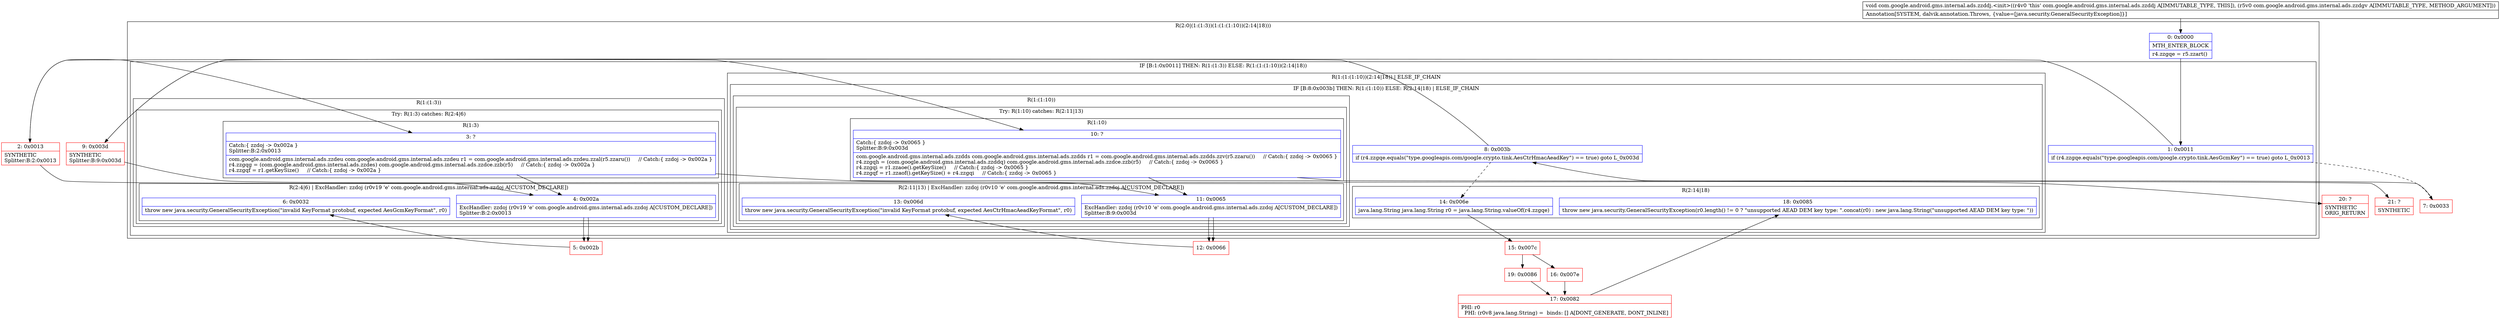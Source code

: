 digraph "CFG forcom.google.android.gms.internal.ads.zzddj.\<init\>(Lcom\/google\/android\/gms\/internal\/ads\/zzdgv;)V" {
subgraph cluster_Region_1228063985 {
label = "R(2:0|(1:(1:3))(1:(1:(1:10))(2:14|18)))";
node [shape=record,color=blue];
Node_0 [shape=record,label="{0\:\ 0x0000|MTH_ENTER_BLOCK\l|r4.zzgqe = r5.zzart()\l}"];
subgraph cluster_IfRegion_1581899399 {
label = "IF [B:1:0x0011] THEN: R(1:(1:3)) ELSE: R(1:(1:(1:10))(2:14|18))";
node [shape=record,color=blue];
Node_1 [shape=record,label="{1\:\ 0x0011|if (r4.zzgqe.equals(\"type.googleapis.com\/google.crypto.tink.AesGcmKey\") == true) goto L_0x0013\l}"];
subgraph cluster_Region_1065532007 {
label = "R(1:(1:3))";
node [shape=record,color=blue];
subgraph cluster_TryCatchRegion_1249813699 {
label = "Try: R(1:3) catches: R(2:4|6)";
node [shape=record,color=blue];
subgraph cluster_Region_679795543 {
label = "R(1:3)";
node [shape=record,color=blue];
Node_3 [shape=record,label="{3\:\ ?|Catch:\{ zzdoj \-\> 0x002a \}\lSplitter:B:2:0x0013\l|com.google.android.gms.internal.ads.zzdeu com.google.android.gms.internal.ads.zzdeu r1 = com.google.android.gms.internal.ads.zzdeu.zzal(r5.zzaru())     \/\/ Catch:\{ zzdoj \-\> 0x002a \}\lr4.zzgqg = (com.google.android.gms.internal.ads.zzdes) com.google.android.gms.internal.ads.zzdce.zzb(r5)     \/\/ Catch:\{ zzdoj \-\> 0x002a \}\lr4.zzgqf = r1.getKeySize()     \/\/ Catch:\{ zzdoj \-\> 0x002a \}\l}"];
}
subgraph cluster_Region_364180529 {
label = "R(2:4|6) | ExcHandler: zzdoj (r0v19 'e' com.google.android.gms.internal.ads.zzdoj A[CUSTOM_DECLARE])\l";
node [shape=record,color=blue];
Node_4 [shape=record,label="{4\:\ 0x002a|ExcHandler: zzdoj (r0v19 'e' com.google.android.gms.internal.ads.zzdoj A[CUSTOM_DECLARE])\lSplitter:B:2:0x0013\l}"];
Node_6 [shape=record,label="{6\:\ 0x0032|throw new java.security.GeneralSecurityException(\"invalid KeyFormat protobuf, expected AesGcmKeyFormat\", r0)\l}"];
}
}
}
subgraph cluster_Region_85573094 {
label = "R(1:(1:(1:10))(2:14|18)) | ELSE_IF_CHAIN\l";
node [shape=record,color=blue];
subgraph cluster_IfRegion_803372704 {
label = "IF [B:8:0x003b] THEN: R(1:(1:10)) ELSE: R(2:14|18) | ELSE_IF_CHAIN\l";
node [shape=record,color=blue];
Node_8 [shape=record,label="{8\:\ 0x003b|if (r4.zzgqe.equals(\"type.googleapis.com\/google.crypto.tink.AesCtrHmacAeadKey\") == true) goto L_0x003d\l}"];
subgraph cluster_Region_268803875 {
label = "R(1:(1:10))";
node [shape=record,color=blue];
subgraph cluster_TryCatchRegion_572712046 {
label = "Try: R(1:10) catches: R(2:11|13)";
node [shape=record,color=blue];
subgraph cluster_Region_515091017 {
label = "R(1:10)";
node [shape=record,color=blue];
Node_10 [shape=record,label="{10\:\ ?|Catch:\{ zzdoj \-\> 0x0065 \}\lSplitter:B:9:0x003d\l|com.google.android.gms.internal.ads.zzdds com.google.android.gms.internal.ads.zzdds r1 = com.google.android.gms.internal.ads.zzdds.zzv(r5.zzaru())     \/\/ Catch:\{ zzdoj \-\> 0x0065 \}\lr4.zzgqh = (com.google.android.gms.internal.ads.zzddq) com.google.android.gms.internal.ads.zzdce.zzb(r5)     \/\/ Catch:\{ zzdoj \-\> 0x0065 \}\lr4.zzgqi = r1.zzaoe().getKeySize()     \/\/ Catch:\{ zzdoj \-\> 0x0065 \}\lr4.zzgqf = r1.zzaof().getKeySize() + r4.zzgqi     \/\/ Catch:\{ zzdoj \-\> 0x0065 \}\l}"];
}
subgraph cluster_Region_1788644161 {
label = "R(2:11|13) | ExcHandler: zzdoj (r0v10 'e' com.google.android.gms.internal.ads.zzdoj A[CUSTOM_DECLARE])\l";
node [shape=record,color=blue];
Node_11 [shape=record,label="{11\:\ 0x0065|ExcHandler: zzdoj (r0v10 'e' com.google.android.gms.internal.ads.zzdoj A[CUSTOM_DECLARE])\lSplitter:B:9:0x003d\l}"];
Node_13 [shape=record,label="{13\:\ 0x006d|throw new java.security.GeneralSecurityException(\"invalid KeyFormat protobuf, expected AesCtrHmacAeadKeyFormat\", r0)\l}"];
}
}
}
subgraph cluster_Region_101247496 {
label = "R(2:14|18)";
node [shape=record,color=blue];
Node_14 [shape=record,label="{14\:\ 0x006e|java.lang.String java.lang.String r0 = java.lang.String.valueOf(r4.zzgqe)\l}"];
Node_18 [shape=record,label="{18\:\ 0x0085|throw new java.security.GeneralSecurityException(r0.length() != 0 ? \"unsupported AEAD DEM key type: \".concat(r0) : new java.lang.String(\"unsupported AEAD DEM key type: \"))\l}"];
}
}
}
}
}
subgraph cluster_Region_364180529 {
label = "R(2:4|6) | ExcHandler: zzdoj (r0v19 'e' com.google.android.gms.internal.ads.zzdoj A[CUSTOM_DECLARE])\l";
node [shape=record,color=blue];
Node_4 [shape=record,label="{4\:\ 0x002a|ExcHandler: zzdoj (r0v19 'e' com.google.android.gms.internal.ads.zzdoj A[CUSTOM_DECLARE])\lSplitter:B:2:0x0013\l}"];
Node_6 [shape=record,label="{6\:\ 0x0032|throw new java.security.GeneralSecurityException(\"invalid KeyFormat protobuf, expected AesGcmKeyFormat\", r0)\l}"];
}
subgraph cluster_Region_1788644161 {
label = "R(2:11|13) | ExcHandler: zzdoj (r0v10 'e' com.google.android.gms.internal.ads.zzdoj A[CUSTOM_DECLARE])\l";
node [shape=record,color=blue];
Node_11 [shape=record,label="{11\:\ 0x0065|ExcHandler: zzdoj (r0v10 'e' com.google.android.gms.internal.ads.zzdoj A[CUSTOM_DECLARE])\lSplitter:B:9:0x003d\l}"];
Node_13 [shape=record,label="{13\:\ 0x006d|throw new java.security.GeneralSecurityException(\"invalid KeyFormat protobuf, expected AesCtrHmacAeadKeyFormat\", r0)\l}"];
}
Node_2 [shape=record,color=red,label="{2\:\ 0x0013|SYNTHETIC\lSplitter:B:2:0x0013\l}"];
Node_5 [shape=record,color=red,label="{5\:\ 0x002b}"];
Node_7 [shape=record,color=red,label="{7\:\ 0x0033}"];
Node_9 [shape=record,color=red,label="{9\:\ 0x003d|SYNTHETIC\lSplitter:B:9:0x003d\l}"];
Node_12 [shape=record,color=red,label="{12\:\ 0x0066}"];
Node_15 [shape=record,color=red,label="{15\:\ 0x007c}"];
Node_16 [shape=record,color=red,label="{16\:\ 0x007e}"];
Node_17 [shape=record,color=red,label="{17\:\ 0x0082|PHI: r0 \l  PHI: (r0v8 java.lang.String) =  binds: [] A[DONT_GENERATE, DONT_INLINE]\l}"];
Node_19 [shape=record,color=red,label="{19\:\ 0x0086}"];
Node_20 [shape=record,color=red,label="{20\:\ ?|SYNTHETIC\lORIG_RETURN\l}"];
Node_21 [shape=record,color=red,label="{21\:\ ?|SYNTHETIC\l}"];
MethodNode[shape=record,label="{void com.google.android.gms.internal.ads.zzddj.\<init\>((r4v0 'this' com.google.android.gms.internal.ads.zzddj A[IMMUTABLE_TYPE, THIS]), (r5v0 com.google.android.gms.internal.ads.zzdgv A[IMMUTABLE_TYPE, METHOD_ARGUMENT]))  | Annotation[SYSTEM, dalvik.annotation.Throws, \{value=[java.security.GeneralSecurityException]\}]\l}"];
MethodNode -> Node_0;
Node_0 -> Node_1;
Node_1 -> Node_2;
Node_1 -> Node_7[style=dashed];
Node_3 -> Node_4;
Node_3 -> Node_20;
Node_4 -> Node_5;
Node_8 -> Node_9;
Node_8 -> Node_14[style=dashed];
Node_10 -> Node_11;
Node_10 -> Node_21;
Node_11 -> Node_12;
Node_14 -> Node_15;
Node_4 -> Node_5;
Node_11 -> Node_12;
Node_2 -> Node_3;
Node_2 -> Node_4;
Node_5 -> Node_6;
Node_7 -> Node_8;
Node_9 -> Node_10;
Node_9 -> Node_11;
Node_12 -> Node_13;
Node_15 -> Node_16;
Node_15 -> Node_19;
Node_16 -> Node_17;
Node_17 -> Node_18;
Node_19 -> Node_17;
}

